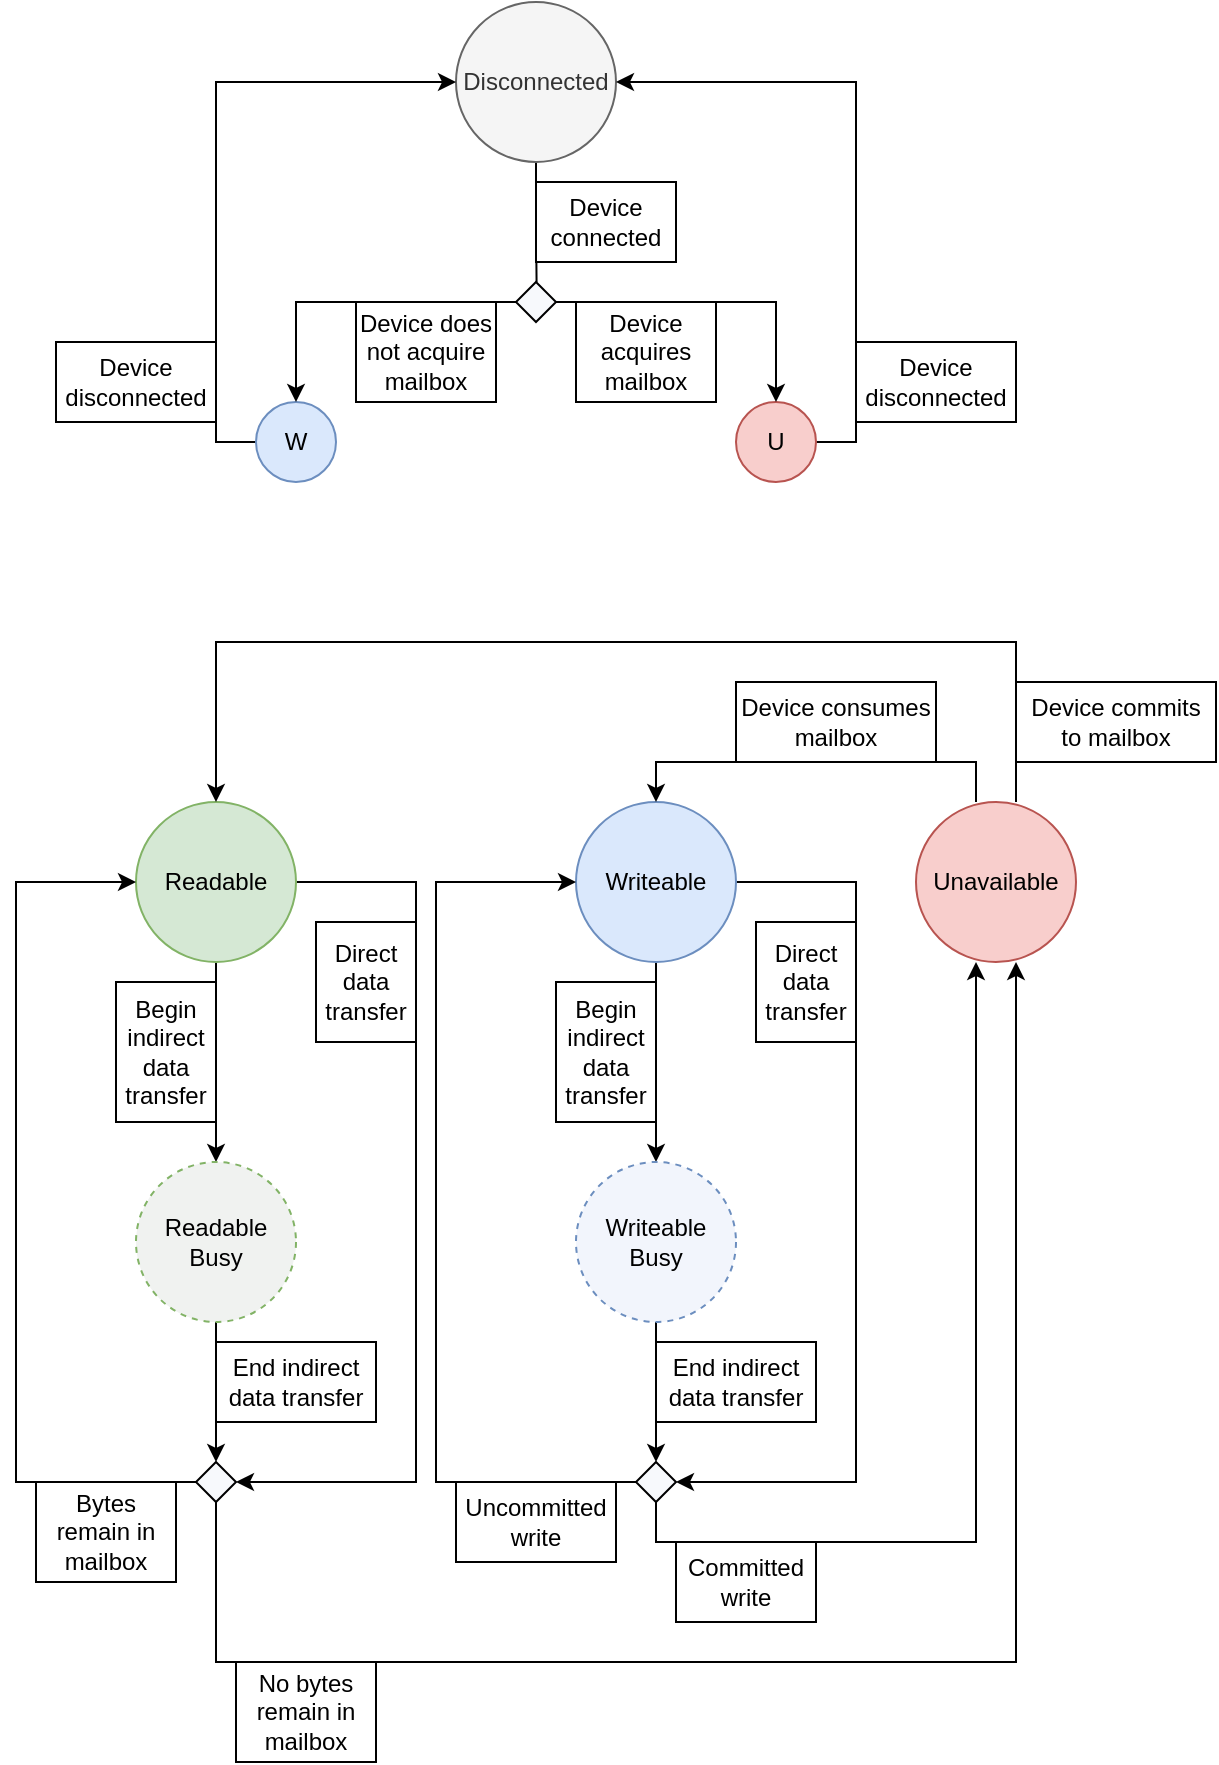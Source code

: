 <mxfile version="15.8.6" type="device"><diagram id="HUJL6-z4i3BZxy1KPLvk" name="Page-1"><mxGraphModel dx="1178" dy="1783" grid="1" gridSize="10" guides="1" tooltips="1" connect="1" arrows="1" fold="1" page="1" pageScale="1" pageWidth="827" pageHeight="1169" math="0" shadow="0"><root><mxCell id="0"/><mxCell id="1" parent="0"/><mxCell id="4Bs9MA-83PHo5vFoCtsm-41" style="edgeStyle=orthogonalEdgeStyle;rounded=0;orthogonalLoop=1;jettySize=auto;html=1;exitX=0.5;exitY=1;exitDx=0;exitDy=0;entryX=0.5;entryY=0;entryDx=0;entryDy=0;endArrow=classic;endFill=1;" edge="1" parent="1" source="n9dDROVTC_NZdTjwTWoX-2" target="n9dDROVTC_NZdTjwTWoX-8"><mxGeometry relative="1" as="geometry"/></mxCell><mxCell id="4Bs9MA-83PHo5vFoCtsm-61" style="edgeStyle=orthogonalEdgeStyle;rounded=0;orthogonalLoop=1;jettySize=auto;html=1;exitX=1;exitY=0.5;exitDx=0;exitDy=0;entryX=1;entryY=0.5;entryDx=0;entryDy=0;endArrow=classic;endFill=1;" edge="1" parent="1" source="n9dDROVTC_NZdTjwTWoX-2" target="4Bs9MA-83PHo5vFoCtsm-50"><mxGeometry relative="1" as="geometry"><Array as="points"><mxPoint x="260" y="400"/><mxPoint x="260" y="700"/></Array></mxGeometry></mxCell><mxCell id="n9dDROVTC_NZdTjwTWoX-2" value="Readable" style="ellipse;whiteSpace=wrap;html=1;aspect=fixed;fillColor=#d5e8d4;strokeColor=#82b366;" parent="1" vertex="1"><mxGeometry x="120" y="360" width="80" height="80" as="geometry"/></mxCell><mxCell id="4Bs9MA-83PHo5vFoCtsm-43" style="edgeStyle=orthogonalEdgeStyle;rounded=0;orthogonalLoop=1;jettySize=auto;html=1;exitX=0.5;exitY=1;exitDx=0;exitDy=0;entryX=0.5;entryY=0;entryDx=0;entryDy=0;endArrow=classic;endFill=1;" edge="1" parent="1" source="n9dDROVTC_NZdTjwTWoX-3" target="n9dDROVTC_NZdTjwTWoX-9"><mxGeometry relative="1" as="geometry"/></mxCell><mxCell id="4Bs9MA-83PHo5vFoCtsm-57" style="edgeStyle=orthogonalEdgeStyle;rounded=0;orthogonalLoop=1;jettySize=auto;html=1;exitX=1;exitY=0.5;exitDx=0;exitDy=0;endArrow=classic;endFill=1;entryX=1;entryY=0.5;entryDx=0;entryDy=0;" edge="1" parent="1" source="n9dDROVTC_NZdTjwTWoX-3" target="4Bs9MA-83PHo5vFoCtsm-51"><mxGeometry relative="1" as="geometry"><mxPoint x="380" y="690" as="targetPoint"/><Array as="points"><mxPoint x="480" y="400"/><mxPoint x="480" y="700"/></Array></mxGeometry></mxCell><mxCell id="n9dDROVTC_NZdTjwTWoX-3" value="Writeable" style="ellipse;whiteSpace=wrap;html=1;aspect=fixed;fillColor=#dae8fc;strokeColor=#6c8ebf;" parent="1" vertex="1"><mxGeometry x="340" y="360" width="80" height="80" as="geometry"/></mxCell><mxCell id="n9dDROVTC_NZdTjwTWoX-22" style="edgeStyle=orthogonalEdgeStyle;rounded=0;orthogonalLoop=1;jettySize=auto;html=1;endArrow=classic;endFill=1;entryX=0.5;entryY=0;entryDx=0;entryDy=0;" parent="1" target="n9dDROVTC_NZdTjwTWoX-2" edge="1"><mxGeometry relative="1" as="geometry"><mxPoint x="160" y="320" as="targetPoint"/><mxPoint x="560" y="360" as="sourcePoint"/><Array as="points"><mxPoint x="560" y="280"/><mxPoint x="160" y="280"/></Array></mxGeometry></mxCell><mxCell id="n9dDROVTC_NZdTjwTWoX-4" value="Unavailable" style="ellipse;whiteSpace=wrap;html=1;aspect=fixed;fillColor=#f8cecc;strokeColor=#b85450;" parent="1" vertex="1"><mxGeometry x="510" y="360" width="80" height="80" as="geometry"/></mxCell><mxCell id="4Bs9MA-83PHo5vFoCtsm-59" style="edgeStyle=orthogonalEdgeStyle;rounded=0;orthogonalLoop=1;jettySize=auto;html=1;exitX=0.5;exitY=1;exitDx=0;exitDy=0;entryX=0.5;entryY=0;entryDx=0;entryDy=0;endArrow=classic;endFill=1;" edge="1" parent="1" source="n9dDROVTC_NZdTjwTWoX-8" target="4Bs9MA-83PHo5vFoCtsm-50"><mxGeometry relative="1" as="geometry"/></mxCell><mxCell id="n9dDROVTC_NZdTjwTWoX-8" value="Readable Busy" style="ellipse;whiteSpace=wrap;html=1;aspect=fixed;dashed=1;fillColor=#F0F2F0;strokeColor=#82b366;" parent="1" vertex="1"><mxGeometry x="120" y="540" width="80" height="80" as="geometry"/></mxCell><mxCell id="4Bs9MA-83PHo5vFoCtsm-65" style="edgeStyle=orthogonalEdgeStyle;rounded=0;orthogonalLoop=1;jettySize=auto;html=1;exitX=0.5;exitY=1;exitDx=0;exitDy=0;entryX=0.5;entryY=0;entryDx=0;entryDy=0;endArrow=classic;endFill=1;" edge="1" parent="1" source="n9dDROVTC_NZdTjwTWoX-9" target="4Bs9MA-83PHo5vFoCtsm-51"><mxGeometry relative="1" as="geometry"/></mxCell><mxCell id="n9dDROVTC_NZdTjwTWoX-9" value="Writeable Busy" style="ellipse;whiteSpace=wrap;html=1;aspect=fixed;dashed=1;fillColor=#F2F5FC;strokeColor=#6c8ebf;" parent="1" vertex="1"><mxGeometry x="340" y="540" width="80" height="80" as="geometry"/></mxCell><mxCell id="n9dDROVTC_NZdTjwTWoX-61" style="edgeStyle=orthogonalEdgeStyle;rounded=0;orthogonalLoop=1;jettySize=auto;html=1;exitX=0.5;exitY=1;exitDx=0;exitDy=0;endArrow=none;endFill=0;" parent="1" source="n9dDROVTC_NZdTjwTWoX-44" edge="1"><mxGeometry relative="1" as="geometry"><mxPoint x="320.286" y="100" as="targetPoint"/></mxGeometry></mxCell><mxCell id="n9dDROVTC_NZdTjwTWoX-44" value="Disconnected" style="ellipse;whiteSpace=wrap;html=1;aspect=fixed;fillColor=#f5f5f5;fontColor=#333333;strokeColor=#666666;" parent="1" vertex="1"><mxGeometry x="280" y="-40" width="80" height="80" as="geometry"/></mxCell><mxCell id="4Bs9MA-83PHo5vFoCtsm-78" style="edgeStyle=orthogonalEdgeStyle;rounded=0;orthogonalLoop=1;jettySize=auto;html=1;exitX=0;exitY=0.5;exitDx=0;exitDy=0;entryX=0;entryY=0.5;entryDx=0;entryDy=0;endArrow=classic;endFill=1;" edge="1" parent="1" source="n9dDROVTC_NZdTjwTWoX-68" target="n9dDROVTC_NZdTjwTWoX-44"><mxGeometry relative="1" as="geometry"/></mxCell><mxCell id="n9dDROVTC_NZdTjwTWoX-68" value="W" style="ellipse;whiteSpace=wrap;html=1;aspect=fixed;fillColor=#dae8fc;strokeColor=#6c8ebf;" parent="1" vertex="1"><mxGeometry x="180" y="160" width="40" height="40" as="geometry"/></mxCell><mxCell id="4Bs9MA-83PHo5vFoCtsm-79" style="edgeStyle=orthogonalEdgeStyle;rounded=0;orthogonalLoop=1;jettySize=auto;html=1;exitX=1;exitY=0.5;exitDx=0;exitDy=0;entryX=1;entryY=0.5;entryDx=0;entryDy=0;endArrow=classic;endFill=1;" edge="1" parent="1" source="n9dDROVTC_NZdTjwTWoX-69" target="n9dDROVTC_NZdTjwTWoX-44"><mxGeometry relative="1" as="geometry"/></mxCell><mxCell id="n9dDROVTC_NZdTjwTWoX-69" value="U" style="ellipse;whiteSpace=wrap;html=1;aspect=fixed;fillColor=#f8cecc;strokeColor=#b85450;" parent="1" vertex="1"><mxGeometry x="420" y="160" width="40" height="40" as="geometry"/></mxCell><mxCell id="4Bs9MA-83PHo5vFoCtsm-6" value="&lt;div&gt;Begin&lt;/div&gt;&lt;div&gt;indirect&lt;/div&gt;&lt;div&gt;data&lt;/div&gt;&lt;div&gt;transfer&lt;br&gt;&lt;/div&gt;" style="rounded=0;whiteSpace=wrap;html=1;" vertex="1" parent="1"><mxGeometry x="330" y="450" width="50" height="70" as="geometry"/></mxCell><mxCell id="4Bs9MA-83PHo5vFoCtsm-76" style="edgeStyle=orthogonalEdgeStyle;rounded=0;orthogonalLoop=1;jettySize=auto;html=1;exitX=0;exitY=0.5;exitDx=0;exitDy=0;entryX=0.5;entryY=0;entryDx=0;entryDy=0;endArrow=classic;endFill=1;" edge="1" parent="1" source="4Bs9MA-83PHo5vFoCtsm-36" target="n9dDROVTC_NZdTjwTWoX-68"><mxGeometry relative="1" as="geometry"/></mxCell><mxCell id="4Bs9MA-83PHo5vFoCtsm-77" style="edgeStyle=orthogonalEdgeStyle;rounded=0;orthogonalLoop=1;jettySize=auto;html=1;exitX=1;exitY=0.5;exitDx=0;exitDy=0;entryX=0.5;entryY=0;entryDx=0;entryDy=0;endArrow=classic;endFill=1;" edge="1" parent="1" source="4Bs9MA-83PHo5vFoCtsm-36" target="n9dDROVTC_NZdTjwTWoX-69"><mxGeometry relative="1" as="geometry"/></mxCell><mxCell id="4Bs9MA-83PHo5vFoCtsm-36" value="" style="rhombus;whiteSpace=wrap;html=1;fillColor=#F7F9FC;" vertex="1" parent="1"><mxGeometry x="310" y="100" width="20" height="20" as="geometry"/></mxCell><mxCell id="4Bs9MA-83PHo5vFoCtsm-38" value="" style="endArrow=classic;html=1;rounded=0;entryX=0.5;entryY=0;entryDx=0;entryDy=0;" edge="1" parent="1" target="n9dDROVTC_NZdTjwTWoX-3"><mxGeometry width="50" height="50" relative="1" as="geometry"><mxPoint x="540" y="360" as="sourcePoint"/><mxPoint x="460" y="330" as="targetPoint"/><Array as="points"><mxPoint x="540" y="340"/><mxPoint x="380" y="340"/></Array></mxGeometry></mxCell><mxCell id="4Bs9MA-83PHo5vFoCtsm-39" value="&lt;div&gt;Device commits&lt;/div&gt;&lt;div&gt;to mailbox&lt;br&gt;&lt;/div&gt;" style="rounded=0;whiteSpace=wrap;html=1;" vertex="1" parent="1"><mxGeometry x="560" y="300" width="100" height="40" as="geometry"/></mxCell><mxCell id="4Bs9MA-83PHo5vFoCtsm-40" value="&lt;div&gt;Device consumes&lt;/div&gt;&lt;div&gt;mailbox&lt;br&gt;&lt;/div&gt;" style="rounded=0;whiteSpace=wrap;html=1;" vertex="1" parent="1"><mxGeometry x="420" y="300" width="100" height="40" as="geometry"/></mxCell><mxCell id="4Bs9MA-83PHo5vFoCtsm-44" value="&lt;div&gt;Begin&lt;/div&gt;&lt;div&gt;indirect&lt;/div&gt;&lt;div&gt;data&lt;/div&gt;&lt;div&gt;transfer&lt;br&gt;&lt;/div&gt;" style="rounded=0;whiteSpace=wrap;html=1;" vertex="1" parent="1"><mxGeometry x="110" y="450" width="50" height="70" as="geometry"/></mxCell><mxCell id="4Bs9MA-83PHo5vFoCtsm-47" value="&lt;div&gt;End indirect&lt;/div&gt;&lt;div&gt;data transfer&lt;br&gt;&lt;/div&gt;" style="rounded=0;whiteSpace=wrap;html=1;" vertex="1" parent="1"><mxGeometry x="160" y="630" width="80" height="40" as="geometry"/></mxCell><mxCell id="4Bs9MA-83PHo5vFoCtsm-49" value="&lt;div&gt;End indirect&lt;/div&gt;&lt;div&gt;data transfer&lt;br&gt;&lt;/div&gt;" style="rounded=0;whiteSpace=wrap;html=1;" vertex="1" parent="1"><mxGeometry x="380" y="630" width="80" height="40" as="geometry"/></mxCell><mxCell id="4Bs9MA-83PHo5vFoCtsm-64" style="edgeStyle=orthogonalEdgeStyle;rounded=0;orthogonalLoop=1;jettySize=auto;html=1;exitX=0;exitY=0.5;exitDx=0;exitDy=0;entryX=0;entryY=0.5;entryDx=0;entryDy=0;endArrow=classic;endFill=1;" edge="1" parent="1" source="4Bs9MA-83PHo5vFoCtsm-51" target="n9dDROVTC_NZdTjwTWoX-3"><mxGeometry relative="1" as="geometry"><Array as="points"><mxPoint x="270" y="700"/><mxPoint x="270" y="400"/></Array></mxGeometry></mxCell><mxCell id="4Bs9MA-83PHo5vFoCtsm-66" style="edgeStyle=orthogonalEdgeStyle;rounded=0;orthogonalLoop=1;jettySize=auto;html=1;exitX=0.5;exitY=1;exitDx=0;exitDy=0;endArrow=classic;endFill=1;" edge="1" parent="1" source="4Bs9MA-83PHo5vFoCtsm-51"><mxGeometry relative="1" as="geometry"><mxPoint x="540" y="440" as="targetPoint"/><Array as="points"><mxPoint x="380" y="730"/><mxPoint x="540" y="730"/></Array></mxGeometry></mxCell><mxCell id="4Bs9MA-83PHo5vFoCtsm-51" value="" style="rhombus;whiteSpace=wrap;html=1;fillColor=#F7F9FC;" vertex="1" parent="1"><mxGeometry x="370" y="690" width="20" height="20" as="geometry"/></mxCell><mxCell id="4Bs9MA-83PHo5vFoCtsm-60" style="edgeStyle=orthogonalEdgeStyle;rounded=0;orthogonalLoop=1;jettySize=auto;html=1;exitX=0;exitY=0.5;exitDx=0;exitDy=0;entryX=0;entryY=0.5;entryDx=0;entryDy=0;endArrow=classic;endFill=1;" edge="1" parent="1" source="4Bs9MA-83PHo5vFoCtsm-50" target="n9dDROVTC_NZdTjwTWoX-2"><mxGeometry relative="1" as="geometry"><Array as="points"><mxPoint x="60" y="700"/><mxPoint x="60" y="400"/></Array></mxGeometry></mxCell><mxCell id="4Bs9MA-83PHo5vFoCtsm-67" style="edgeStyle=orthogonalEdgeStyle;rounded=0;orthogonalLoop=1;jettySize=auto;html=1;exitX=0.5;exitY=1;exitDx=0;exitDy=0;endArrow=classic;endFill=1;" edge="1" parent="1" source="4Bs9MA-83PHo5vFoCtsm-50"><mxGeometry relative="1" as="geometry"><mxPoint x="560" y="440" as="targetPoint"/><Array as="points"><mxPoint x="160" y="790"/><mxPoint x="560" y="790"/></Array></mxGeometry></mxCell><mxCell id="4Bs9MA-83PHo5vFoCtsm-50" value="" style="rhombus;whiteSpace=wrap;html=1;fillColor=#F7F9FC;" vertex="1" parent="1"><mxGeometry x="150" y="690" width="20" height="20" as="geometry"/></mxCell><mxCell id="4Bs9MA-83PHo5vFoCtsm-62" value="" style="endArrow=none;html=1;rounded=0;" edge="1" parent="1" target="4Bs9MA-83PHo5vFoCtsm-50"><mxGeometry width="50" height="50" relative="1" as="geometry"><mxPoint x="160" y="690" as="sourcePoint"/><mxPoint x="580" y="440" as="targetPoint"/><Array as="points"/></mxGeometry></mxCell><mxCell id="4Bs9MA-83PHo5vFoCtsm-68" value="&lt;div&gt;Direct&lt;/div&gt;&lt;div&gt;data&lt;/div&gt;&lt;div&gt;transfer&lt;br&gt;&lt;/div&gt;" style="rounded=0;whiteSpace=wrap;html=1;" vertex="1" parent="1"><mxGeometry x="210" y="420" width="50" height="60" as="geometry"/></mxCell><mxCell id="4Bs9MA-83PHo5vFoCtsm-70" value="&lt;div&gt;Direct&lt;/div&gt;&lt;div&gt;data&lt;/div&gt;&lt;div&gt;transfer&lt;br&gt;&lt;/div&gt;" style="rounded=0;whiteSpace=wrap;html=1;" vertex="1" parent="1"><mxGeometry x="430" y="420" width="50" height="60" as="geometry"/></mxCell><mxCell id="4Bs9MA-83PHo5vFoCtsm-72" value="&lt;div&gt;Committed&lt;/div&gt;&lt;div&gt;write&lt;br&gt;&lt;/div&gt;" style="rounded=0;whiteSpace=wrap;html=1;" vertex="1" parent="1"><mxGeometry x="390" y="730" width="70" height="40" as="geometry"/></mxCell><mxCell id="4Bs9MA-83PHo5vFoCtsm-73" value="&lt;div&gt;Uncommitted&lt;/div&gt;&lt;div&gt;write&lt;br&gt;&lt;/div&gt;" style="rounded=0;whiteSpace=wrap;html=1;" vertex="1" parent="1"><mxGeometry x="280" y="700" width="80" height="40" as="geometry"/></mxCell><mxCell id="4Bs9MA-83PHo5vFoCtsm-74" value="Bytes remain in mailbox" style="rounded=0;whiteSpace=wrap;html=1;" vertex="1" parent="1"><mxGeometry x="70" y="700" width="70" height="50" as="geometry"/></mxCell><mxCell id="4Bs9MA-83PHo5vFoCtsm-75" value="No bytes remain in mailbox" style="rounded=0;whiteSpace=wrap;html=1;" vertex="1" parent="1"><mxGeometry x="170" y="790" width="70" height="50" as="geometry"/></mxCell><mxCell id="4Bs9MA-83PHo5vFoCtsm-80" value="Device connected" style="rounded=0;whiteSpace=wrap;html=1;" vertex="1" parent="1"><mxGeometry x="320" y="50" width="70" height="40" as="geometry"/></mxCell><mxCell id="4Bs9MA-83PHo5vFoCtsm-81" value="Device does not acquire mailbox" style="rounded=0;whiteSpace=wrap;html=1;" vertex="1" parent="1"><mxGeometry x="230" y="110" width="70" height="50" as="geometry"/></mxCell><mxCell id="4Bs9MA-83PHo5vFoCtsm-82" value="Device acquires mailbox" style="rounded=0;whiteSpace=wrap;html=1;" vertex="1" parent="1"><mxGeometry x="340" y="110" width="70" height="50" as="geometry"/></mxCell><mxCell id="4Bs9MA-83PHo5vFoCtsm-83" value="Device disconnected" style="rounded=0;whiteSpace=wrap;html=1;" vertex="1" parent="1"><mxGeometry x="80" y="130" width="80" height="40" as="geometry"/></mxCell><mxCell id="4Bs9MA-83PHo5vFoCtsm-84" value="Device disconnected" style="rounded=0;whiteSpace=wrap;html=1;" vertex="1" parent="1"><mxGeometry x="480" y="130" width="80" height="40" as="geometry"/></mxCell></root></mxGraphModel></diagram></mxfile>